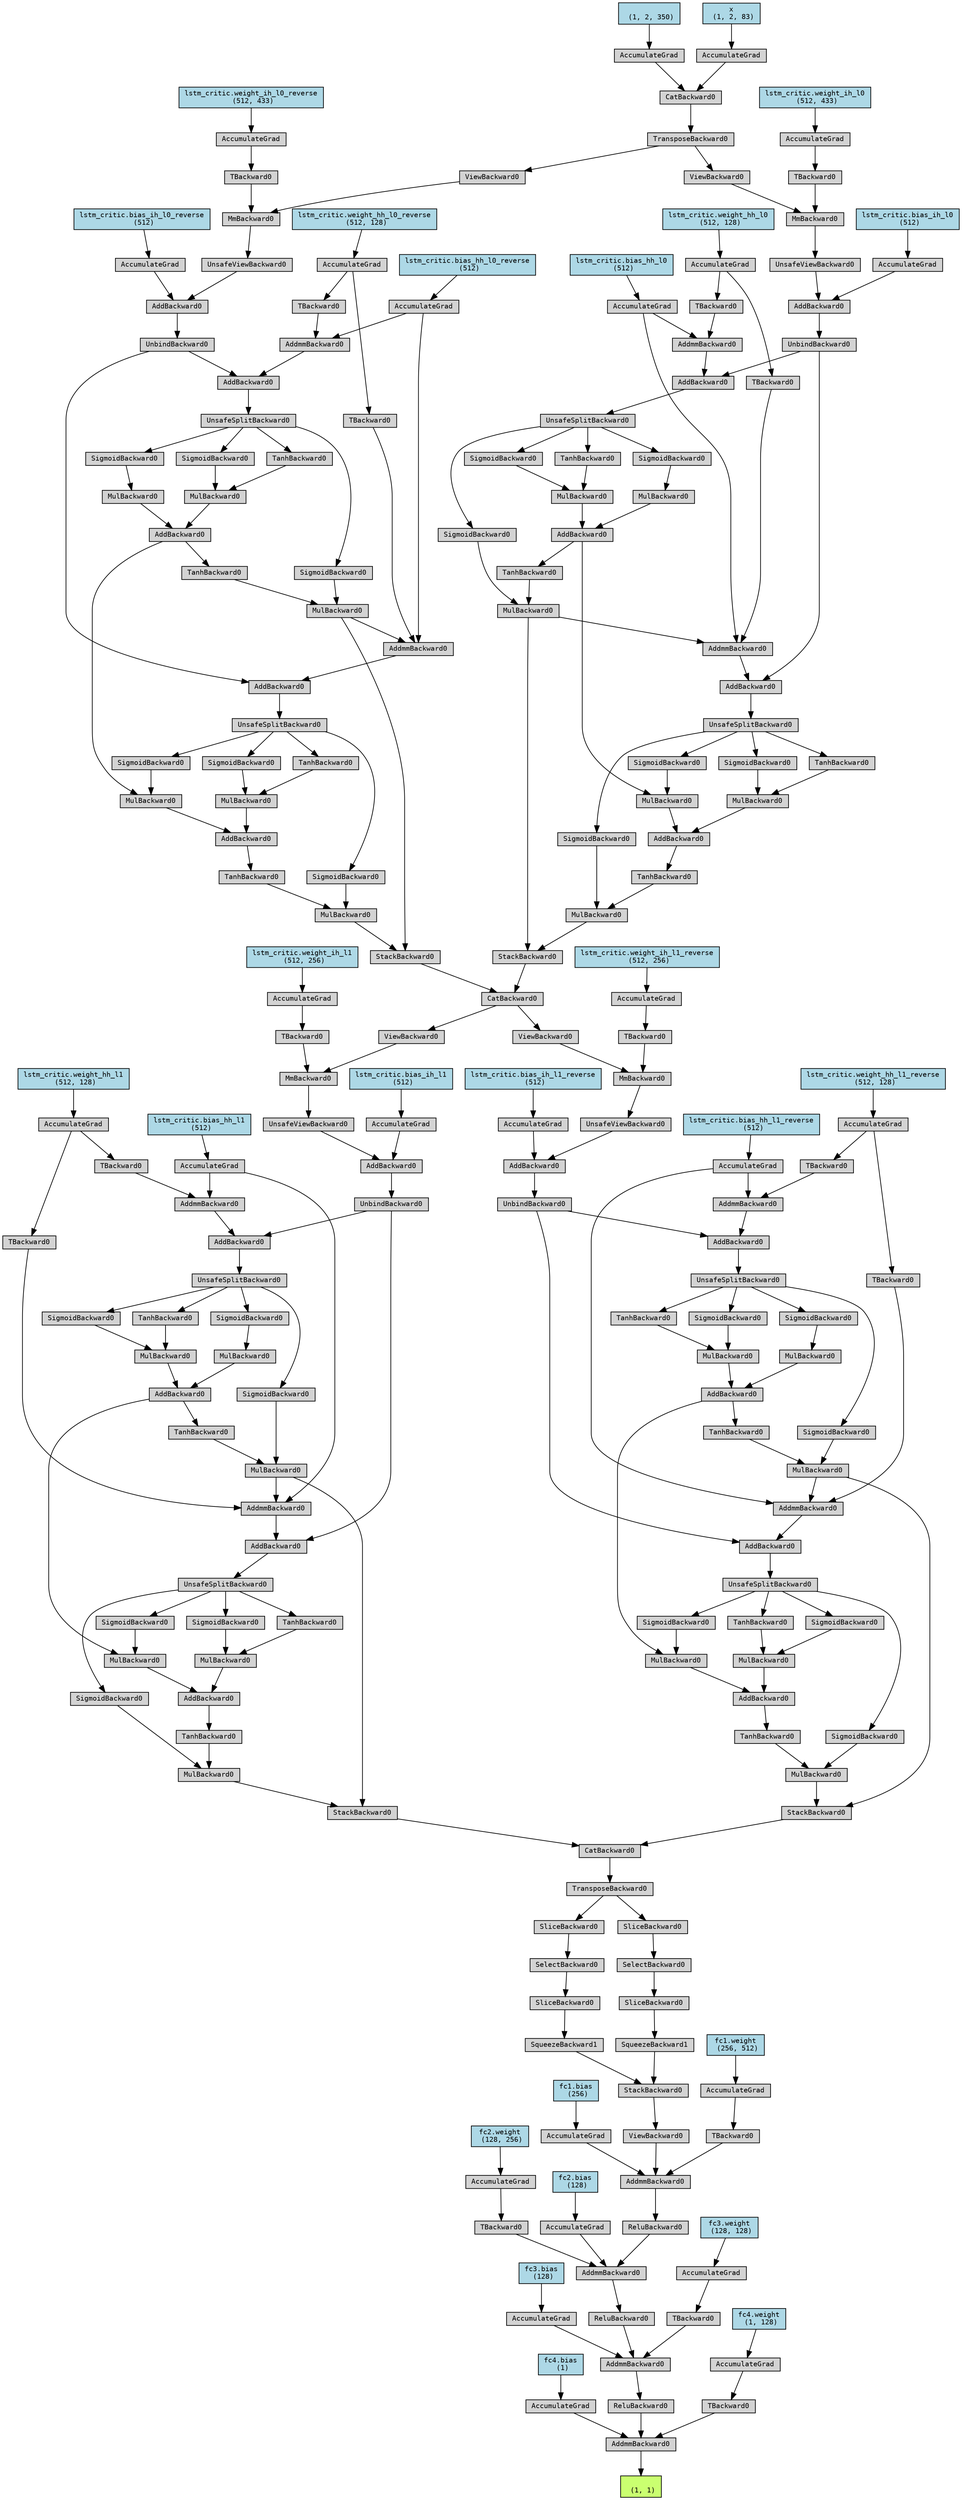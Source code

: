 digraph {
	graph [size="70.2,70.2"]
	node [align=left fontname=monospace fontsize=10 height=0.2 ranksep=0.1 shape=box style=filled]
	4701756208 [label="
 (1, 1)" fillcolor=darkolivegreen1]
	4705736784 [label=AddmmBackward0]
	4705736304 -> 4705736784
	4701689872 [label="fc4.bias
 (1)" fillcolor=lightblue]
	4701689872 -> 4705736304
	4705736304 [label=AccumulateGrad]
	4705735248 -> 4705736784
	4705735248 [label=ReluBackward0]
	4705735152 -> 4705735248
	4705735152 [label=AddmmBackward0]
	4705734768 -> 4705735152
	4701688272 [label="fc3.bias
 (128)" fillcolor=lightblue]
	4701688272 -> 4705734768
	4705734768 [label=AccumulateGrad]
	4705734864 -> 4705735152
	4705734864 [label=ReluBackward0]
	4705701744 -> 4705734864
	4705701744 [label=AddmmBackward0]
	4705701360 -> 4705701744
	4701690752 [label="fc2.bias
 (128)" fillcolor=lightblue]
	4701690752 -> 4705701360
	4705701360 [label=AccumulateGrad]
	4705701456 -> 4705701744
	4705701456 [label=ReluBackward0]
	4705701168 -> 4705701456
	4705701168 [label=AddmmBackward0]
	4705700784 -> 4705701168
	4704083056 [label="fc1.bias
 (256)" fillcolor=lightblue]
	4704083056 -> 4705700784
	4705700784 [label=AccumulateGrad]
	4705700880 -> 4705701168
	4705700880 [label=ViewBackward0]
	4705700592 -> 4705700880
	4705700592 [label=StackBackward0]
	4705700208 -> 4705700592
	4705700208 [label=SqueezeBackward1]
	4705699920 -> 4705700208
	4705699920 [label=SliceBackward0]
	4705699728 -> 4705699920
	4705699728 [label=SelectBackward0]
	4705699536 -> 4705699728
	4705699536 [label=SliceBackward0]
	4705699344 -> 4705699536
	4705699344 [label=TransposeBackward0]
	4705699152 -> 4705699344
	4705699152 [label=CatBackward0]
	4705698960 -> 4705699152
	4705698960 [label=StackBackward0]
	4705698672 -> 4705698960
	4705698672 [label=MulBackward0]
	4705698384 -> 4705698672
	4705698384 [label=SigmoidBackward0]
	4705698096 -> 4705698384
	4705698096 [label=UnsafeSplitBackward0]
	4705697904 -> 4705698096
	4705697904 [label=AddBackward0]
	4705698288 -> 4705697904
	4705698288 [label=AddmmBackward0]
	4705632016 -> 4705698288
	4708446912 [label="lstm_critic.bias_hh_l1
 (512)" fillcolor=lightblue]
	4708446912 -> 4705632016
	4705632016 [label=AccumulateGrad]
	4705632112 -> 4705698288
	4705632112 [label=TBackward0]
	4705631920 -> 4705632112
	4708447072 [label="lstm_critic.weight_hh_l1
 (512, 128)" fillcolor=lightblue]
	4708447072 -> 4705631920
	4705631920 [label=AccumulateGrad]
	4705629472 -> 4705697904
	4705629472 [label=UnbindBackward0]
	4705631536 -> 4705629472
	4705631536 [label=AddBackward0]
	4705631728 -> 4705631536
	4705631728 [label=UnsafeViewBackward0]
	4705631248 -> 4705631728
	4705631248 [label=MmBackward0]
	4705631056 -> 4705631248
	4705631056 [label=ViewBackward0]
	4705630768 -> 4705631056
	4705630768 [label=CatBackward0]
	4705630576 -> 4705630768
	4705630576 [label=StackBackward0]
	4705630288 -> 4705630576
	4705630288 [label=MulBackward0]
	4705630000 -> 4705630288
	4705630000 [label=SigmoidBackward0]
	4705629712 -> 4705630000
	4705629712 [label=UnsafeSplitBackward0]
	4705629520 -> 4705629712
	4705629520 [label=AddBackward0]
	4705629328 -> 4705629520
	4705629328 [label=AddmmBackward0]
	4705629040 -> 4705629328
	4708448032 [label="lstm_critic.bias_hh_l0
 (512)" fillcolor=lightblue]
	4708448032 -> 4705629040
	4705629040 [label=AccumulateGrad]
	4705629136 -> 4705629328
	4705629136 [label=TBackward0]
	4705628944 -> 4705629136
	4708448192 [label="lstm_critic.weight_hh_l0
 (512, 128)" fillcolor=lightblue]
	4708448192 -> 4705628944
	4705628944 [label=AccumulateGrad]
	4705629424 -> 4705629520
	4705629424 [label=UnbindBackward0]
	4705628560 -> 4705629424
	4705628560 [label=AddBackward0]
	4705628752 -> 4705628560
	4705628752 [label=UnsafeViewBackward0]
	4705628272 -> 4705628752
	4705628272 [label=MmBackward0]
	4705628464 -> 4705628272
	4705628464 [label=ViewBackward0]
	4705594960 -> 4705628464
	4705594960 [label=TransposeBackward0]
	4705594768 -> 4705594960
	4705594768 [label=CatBackward0]
	4705594576 -> 4705594768
	4745520288 [label="
 (1, 2, 350)" fillcolor=lightblue]
	4745520288 -> 4705594576
	4705594576 [label=AccumulateGrad]
	4705594672 -> 4705594768
	4704861056 [label="x
 (1, 2, 83)" fillcolor=lightblue]
	4704861056 -> 4705594672
	4705594672 [label=AccumulateGrad]
	4705595248 -> 4705628272
	4705595248 [label=TBackward0]
	4705595152 -> 4705595248
	4346630688 [label="lstm_critic.weight_ih_l0
 (512, 433)" fillcolor=lightblue]
	4346630688 -> 4705595152
	4705595152 [label=AccumulateGrad]
	4705628656 -> 4705628560
	4708448112 [label="lstm_critic.bias_ih_l0
 (512)" fillcolor=lightblue]
	4708448112 -> 4705628656
	4705628656 [label=AccumulateGrad]
	4705630096 -> 4705630288
	4705630096 [label=TanhBackward0]
	4705629904 -> 4705630096
	4705629904 [label=AddBackward0]
	4705629232 -> 4705629904
	4705629232 [label=MulBackward0]
	4705628368 -> 4705629232
	4705628368 [label=SigmoidBackward0]
	4705629712 -> 4705628368
	4705628848 -> 4705629904
	4705628848 [label=MulBackward0]
	4705594384 -> 4705628848
	4705594384 [label=SigmoidBackward0]
	4705629712 -> 4705594384
	4705594480 -> 4705628848
	4705594480 [label=TanhBackward0]
	4705629712 -> 4705594480
	4705630384 -> 4705630576
	4705630384 [label=MulBackward0]
	4705629808 -> 4705630384
	4705629808 [label=SigmoidBackward0]
	4705595056 -> 4705629808
	4705595056 [label=UnsafeSplitBackward0]
	4705594192 -> 4705595056
	4705594192 [label=AddBackward0]
	4705594000 -> 4705594192
	4705594000 [label=AddmmBackward0]
	4705629040 -> 4705594000
	4705630288 -> 4705594000
	4705593808 -> 4705594000
	4705593808 [label=TBackward0]
	4705628944 -> 4705593808
	4705629424 -> 4705594192
	4705629616 -> 4705630384
	4705629616 [label=TanhBackward0]
	4705594096 -> 4705629616
	4705594096 [label=AddBackward0]
	4705593616 -> 4705594096
	4705593616 [label=MulBackward0]
	4705593520 -> 4705593616
	4705593520 [label=SigmoidBackward0]
	4705595056 -> 4705593520
	4705629904 -> 4705593616
	4705593904 -> 4705594096
	4705593904 [label=MulBackward0]
	4705593424 -> 4705593904
	4705593424 [label=SigmoidBackward0]
	4705595056 -> 4705593424
	4705593328 -> 4705593904
	4705593328 [label=TanhBackward0]
	4705595056 -> 4705593328
	4705630672 -> 4705630768
	4705630672 [label=StackBackward0]
	4705630192 -> 4705630672
	4705630192 [label=MulBackward0]
	4705593712 -> 4705630192
	4705593712 [label=SigmoidBackward0]
	4705593040 -> 4705593712
	4705593040 [label=UnsafeSplitBackward0]
	4705592848 -> 4705593040
	4705592848 [label=AddBackward0]
	4705592656 -> 4705592848
	4705592656 [label=AddmmBackward0]
	4705592368 -> 4705592656
	4708447552 [label="lstm_critic.bias_hh_l0_reverse
 (512)" fillcolor=lightblue]
	4708447552 -> 4705592368
	4705592368 [label=AccumulateGrad]
	4705630480 -> 4705592656
	4705630480 [label=MulBackward0]
	4705592272 -> 4705630480
	4705592272 [label=SigmoidBackward0]
	4705591792 -> 4705592272
	4705591792 [label=UnsafeSplitBackward0]
	4705591600 -> 4705591792
	4705591600 [label=AddBackward0]
	4705591408 -> 4705591600
	4705591408 [label=AddmmBackward0]
	4705592368 -> 4705591408
	4705591984 -> 4705591408
	4705591984 [label=TBackward0]
	4752330416 -> 4705591984
	4708447712 [label="lstm_critic.weight_hh_l0_reverse
 (512, 128)" fillcolor=lightblue]
	4708447712 -> 4752330416
	4752330416 [label=AccumulateGrad]
	4705592752 -> 4705591600
	4705592752 [label=UnbindBackward0]
	4752330224 -> 4705592752
	4752330224 [label=AddBackward0]
	4752330704 -> 4752330224
	4752330704 [label=UnsafeViewBackward0]
	4752329936 -> 4752330704
	4752329936 [label=MmBackward0]
	4752329744 -> 4752329936
	4752329744 [label=ViewBackward0]
	4705594960 -> 4752329744
	4752329840 -> 4752329936
	4752329840 [label=TBackward0]
	4752329648 -> 4752329840
	4708447792 [label="lstm_critic.weight_ih_l0_reverse
 (512, 433)" fillcolor=lightblue]
	4708447792 -> 4752329648
	4752329648 [label=AccumulateGrad]
	4752330320 -> 4752330224
	4708447632 [label="lstm_critic.bias_ih_l0_reverse
 (512)" fillcolor=lightblue]
	4708447632 -> 4752330320
	4752330320 [label=AccumulateGrad]
	4705592176 -> 4705630480
	4705592176 [label=TanhBackward0]
	4705591504 -> 4705592176
	4705591504 [label=AddBackward0]
	4705591888 -> 4705591504
	4705591888 [label=MulBackward0]
	4752330032 -> 4705591888
	4752330032 [label=SigmoidBackward0]
	4705591792 -> 4752330032
	4752330608 -> 4705591504
	4752330608 [label=MulBackward0]
	4752329264 -> 4752330608
	4752329264 [label=SigmoidBackward0]
	4705591792 -> 4752329264
	4752329360 -> 4752330608
	4752329360 [label=TanhBackward0]
	4705591792 -> 4752329360
	4705592464 -> 4705592656
	4705592464 [label=TBackward0]
	4752330416 -> 4705592464
	4705592752 -> 4705592848
	4705595344 -> 4705630192
	4705595344 [label=TanhBackward0]
	4705593232 -> 4705595344
	4705593232 [label=AddBackward0]
	4705591696 -> 4705593232
	4705591696 [label=MulBackward0]
	4705592080 -> 4705591696
	4705592080 [label=SigmoidBackward0]
	4705593040 -> 4705592080
	4705591504 -> 4705591696
	4705592560 -> 4705593232
	4705592560 [label=MulBackward0]
	4752329552 -> 4705592560
	4752329552 [label=SigmoidBackward0]
	4705593040 -> 4752329552
	4752329456 -> 4705592560
	4752329456 [label=TanhBackward0]
	4705593040 -> 4752329456
	4705630480 -> 4705630672
	4705631152 -> 4705631248
	4705631152 [label=TBackward0]
	4705630960 -> 4705631152
	4708447152 [label="lstm_critic.weight_ih_l1
 (512, 256)" fillcolor=lightblue]
	4708447152 -> 4705630960
	4705630960 [label=AccumulateGrad]
	4705631632 -> 4705631536
	4708446992 [label="lstm_critic.bias_ih_l1
 (512)" fillcolor=lightblue]
	4708446992 -> 4705631632
	4705631632 [label=AccumulateGrad]
	4705698480 -> 4705698672
	4705698480 [label=TanhBackward0]
	4705698000 -> 4705698480
	4705698000 [label=AddBackward0]
	4705632208 -> 4705698000
	4705632208 [label=MulBackward0]
	4705631344 -> 4705632208
	4705631344 [label=SigmoidBackward0]
	4705698096 -> 4705631344
	4705631824 -> 4705698000
	4705631824 [label=MulBackward0]
	4705630864 -> 4705631824
	4705630864 [label=SigmoidBackward0]
	4705698096 -> 4705630864
	4705631440 -> 4705631824
	4705631440 [label=TanhBackward0]
	4705698096 -> 4705631440
	4705698768 -> 4705698960
	4705698768 [label=MulBackward0]
	4705629376 -> 4705698768
	4705629376 [label=SigmoidBackward0]
	4705594288 -> 4705629376
	4705594288 [label=UnsafeSplitBackward0]
	4705593136 -> 4705594288
	4705593136 [label=AddBackward0]
	4752329168 -> 4705593136
	4752329168 [label=AddmmBackward0]
	4705632016 -> 4752329168
	4705698672 -> 4752329168
	4752328976 -> 4752329168
	4752328976 [label=TBackward0]
	4705631920 -> 4752328976
	4705629472 -> 4705593136
	4705698192 -> 4705698768
	4705698192 [label=TanhBackward0]
	4705594864 -> 4705698192
	4705594864 [label=AddBackward0]
	4752328784 -> 4705594864
	4752328784 [label=MulBackward0]
	4752328688 -> 4752328784
	4752328688 [label=SigmoidBackward0]
	4705594288 -> 4752328688
	4705698000 -> 4752328784
	4752329072 -> 4705594864
	4752329072 [label=MulBackward0]
	4752328592 -> 4752329072
	4752328592 [label=SigmoidBackward0]
	4705594288 -> 4752328592
	4752328496 -> 4752329072
	4752328496 [label=TanhBackward0]
	4705594288 -> 4752328496
	4705699056 -> 4705699152
	4705699056 [label=StackBackward0]
	4705592944 -> 4705699056
	4705592944 [label=MulBackward0]
	4752328880 -> 4705592944
	4752328880 [label=SigmoidBackward0]
	4752328208 -> 4752328880
	4752328208 [label=UnsafeSplitBackward0]
	4752328016 -> 4752328208
	4752328016 [label=AddBackward0]
	4752327824 -> 4752328016
	4752327824 [label=AddmmBackward0]
	4752327536 -> 4752327824
	4708446592 [label="lstm_critic.bias_hh_l1_reverse
 (512)" fillcolor=lightblue]
	4708446592 -> 4752327536
	4752327536 [label=AccumulateGrad]
	4705698576 -> 4752327824
	4705698576 [label=MulBackward0]
	4752327440 -> 4705698576
	4752327440 [label=SigmoidBackward0]
	4752326960 -> 4752327440
	4752326960 [label=UnsafeSplitBackward0]
	4752326768 -> 4752326960
	4752326768 [label=AddBackward0]
	4752327152 -> 4752326768
	4752327152 [label=AddmmBackward0]
	4752327536 -> 4752327152
	4752289456 -> 4752327152
	4752289456 [label=TBackward0]
	4752289264 -> 4752289456
	4708446752 [label="lstm_critic.weight_hh_l1_reverse
 (512, 128)" fillcolor=lightblue]
	4708446752 -> 4752289264
	4752289264 [label=AccumulateGrad]
	4752327920 -> 4752326768
	4752327920 [label=UnbindBackward0]
	4752289072 -> 4752327920
	4752289072 [label=AddBackward0]
	4752289744 -> 4752289072
	4752289744 [label=UnsafeViewBackward0]
	4752288784 -> 4752289744
	4752288784 [label=MmBackward0]
	4752288592 -> 4752288784
	4752288592 [label=ViewBackward0]
	4705630768 -> 4752288592
	4752288688 -> 4752288784
	4752288688 [label=TBackward0]
	4752288496 -> 4752288688
	4708446832 [label="lstm_critic.weight_ih_l1_reverse
 (512, 256)" fillcolor=lightblue]
	4708446832 -> 4752288496
	4752288496 [label=AccumulateGrad]
	4752289168 -> 4752289072
	4708446672 [label="lstm_critic.bias_ih_l1_reverse
 (512)" fillcolor=lightblue]
	4708446672 -> 4752289168
	4752289168 [label=AccumulateGrad]
	4752327344 -> 4705698576
	4752327344 [label=TanhBackward0]
	4752326864 -> 4752327344
	4752326864 [label=AddBackward0]
	4752289552 -> 4752326864
	4752289552 [label=MulBackward0]
	4752288112 -> 4752289552
	4752288112 [label=SigmoidBackward0]
	4752326960 -> 4752288112
	4752289360 -> 4752326864
	4752289360 [label=MulBackward0]
	4752288208 -> 4752289360
	4752288208 [label=SigmoidBackward0]
	4752326960 -> 4752288208
	4752288304 -> 4752289360
	4752288304 [label=TanhBackward0]
	4752326960 -> 4752288304
	4752327632 -> 4752327824
	4752327632 [label=TBackward0]
	4752289264 -> 4752327632
	4752327920 -> 4752328016
	4752330128 -> 4705592944
	4752330128 [label=TanhBackward0]
	4752328400 -> 4752330128
	4752328400 [label=AddBackward0]
	4752327056 -> 4752328400
	4752327056 [label=MulBackward0]
	4752327248 -> 4752327056
	4752327248 [label=SigmoidBackward0]
	4752328208 -> 4752327248
	4752326864 -> 4752327056
	4752327728 -> 4752328400
	4752327728 [label=MulBackward0]
	4752288976 -> 4752327728
	4752288976 [label=SigmoidBackward0]
	4752328208 -> 4752288976
	4752288016 -> 4752327728
	4752288016 [label=TanhBackward0]
	4752328208 -> 4752288016
	4705698576 -> 4705699056
	4705700304 -> 4705700592
	4705700304 [label=SqueezeBackward1]
	4705699632 -> 4705700304
	4705699632 [label=SliceBackward0]
	4705699248 -> 4705699632
	4705699248 [label=SelectBackward0]
	4705698864 -> 4705699248
	4705698864 [label=SliceBackward0]
	4705699344 -> 4705698864
	4705700976 -> 4705701168
	4705700976 [label=TBackward0]
	4705699824 -> 4705700976
	4705077824 [label="fc1.weight
 (256, 512)" fillcolor=lightblue]
	4705077824 -> 4705699824
	4705699824 [label=AccumulateGrad]
	4705701552 -> 4705701744
	4705701552 [label=TBackward0]
	4705700400 -> 4705701552
	4701782320 [label="fc2.weight
 (128, 256)" fillcolor=lightblue]
	4701782320 -> 4705700400
	4705700400 [label=AccumulateGrad]
	4705698336 -> 4705735152
	4705698336 [label=TBackward0]
	4705700688 -> 4705698336
	4701689392 [label="fc3.weight
 (128, 128)" fillcolor=lightblue]
	4701689392 -> 4705700688
	4705700688 [label=AccumulateGrad]
	4705735632 -> 4705736784
	4705735632 [label=TBackward0]
	4705735056 -> 4705735632
	4701689072 [label="fc4.weight
 (1, 128)" fillcolor=lightblue]
	4701689072 -> 4705735056
	4705735056 [label=AccumulateGrad]
	4705736784 -> 4701756208
}
